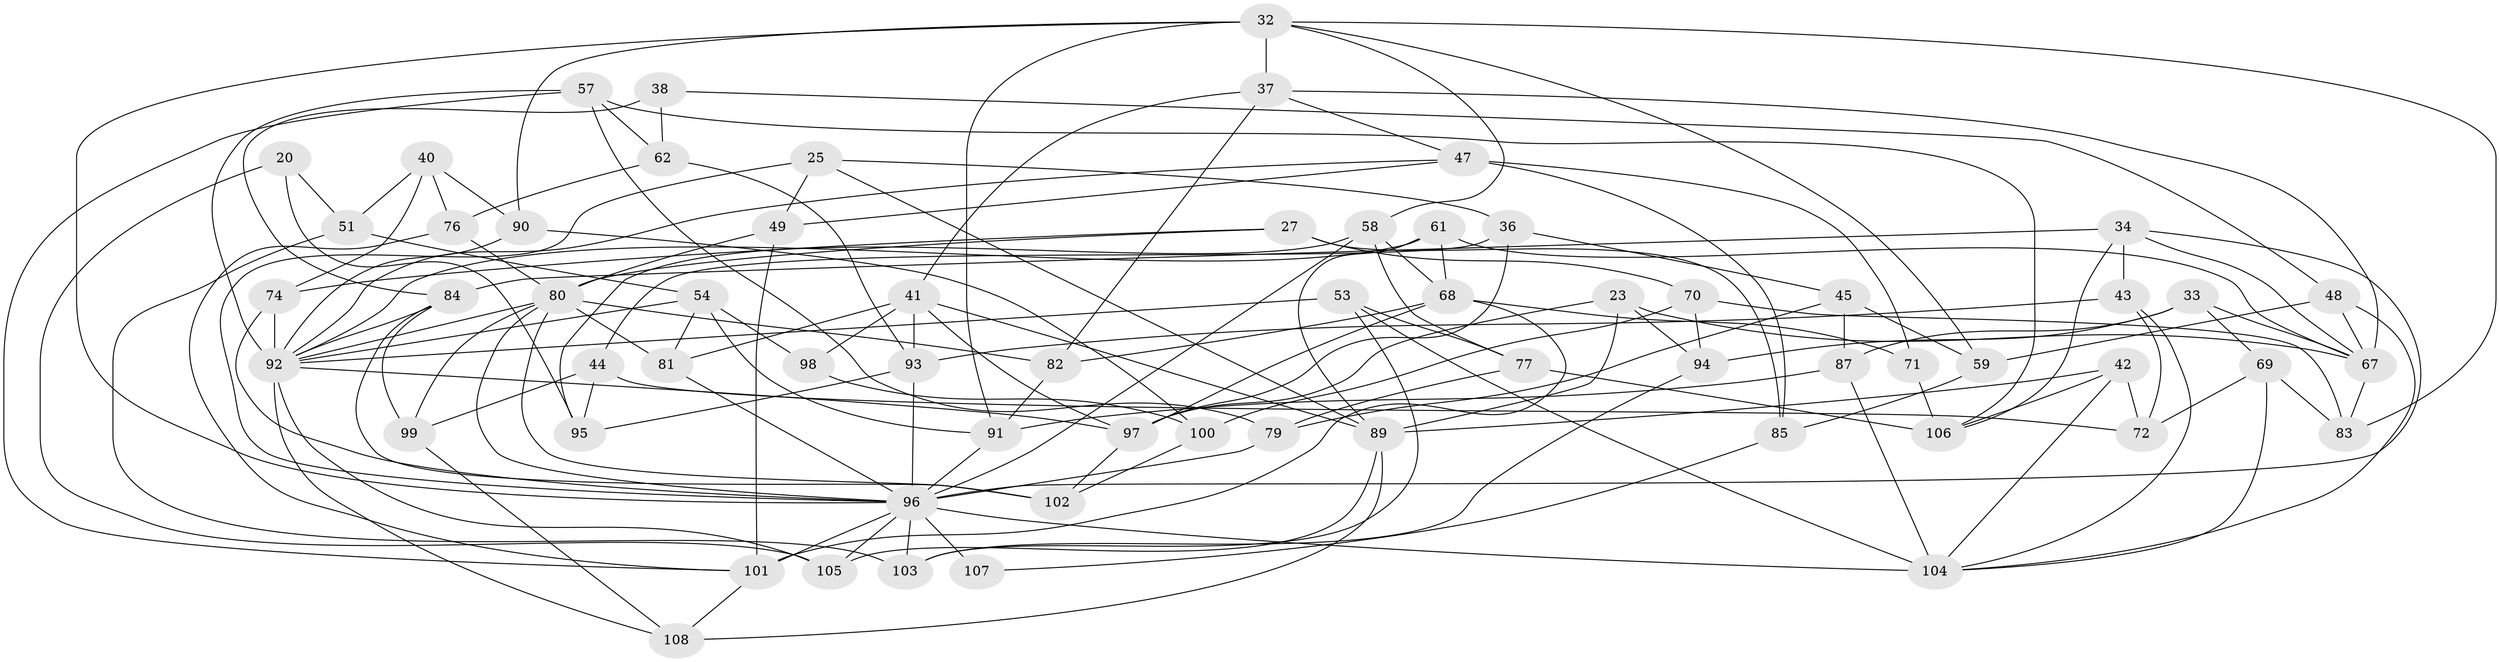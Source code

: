 // original degree distribution, {4: 1.0}
// Generated by graph-tools (version 1.1) at 2025/03/03/04/25 22:03:40]
// undirected, 64 vertices, 152 edges
graph export_dot {
graph [start="1"]
  node [color=gray90,style=filled];
  20;
  23;
  25;
  27;
  32 [super="+3+19"];
  33;
  34 [super="+31"];
  36;
  37 [super="+28"];
  38;
  40;
  41 [super="+4+17"];
  42;
  43;
  44;
  45;
  47 [super="+46"];
  48;
  49;
  51;
  53;
  54 [super="+39"];
  57 [super="+30"];
  58 [super="+9"];
  59;
  61;
  62;
  67 [super="+10+24"];
  68 [super="+56"];
  69;
  70;
  71;
  72;
  74;
  76;
  77 [super="+14"];
  79;
  80 [super="+73+64"];
  81;
  82;
  83;
  84 [super="+22"];
  85;
  87 [super="+75"];
  89 [super="+88"];
  90;
  91 [super="+52"];
  92 [super="+11+60+21"];
  93 [super="+78"];
  94;
  95;
  96 [super="+26+66+65"];
  97 [super="+63+29"];
  98;
  99;
  100;
  101 [super="+86"];
  102;
  103;
  104 [super="+1+7"];
  105 [super="+13"];
  106 [super="+6"];
  107;
  108;
  20 -- 51;
  20 -- 105 [weight=2];
  20 -- 95;
  23 -- 94;
  23 -- 97;
  23 -- 67;
  23 -- 89;
  25 -- 49;
  25 -- 89;
  25 -- 36;
  25 -- 96;
  27 -- 70;
  27 -- 85;
  27 -- 74;
  27 -- 80;
  32 -- 58;
  32 -- 91;
  32 -- 59;
  32 -- 96;
  32 -- 90;
  32 -- 83;
  32 -- 37 [weight=2];
  33 -- 67;
  33 -- 94;
  33 -- 87;
  33 -- 69;
  34 -- 43;
  34 -- 67 [weight=2];
  34 -- 84;
  34 -- 106;
  34 -- 96;
  36 -- 44;
  36 -- 45;
  36 -- 97;
  37 -- 82;
  37 -- 41;
  37 -- 47;
  37 -- 67;
  38 -- 62;
  38 -- 84 [weight=2];
  38 -- 48;
  40 -- 74;
  40 -- 51;
  40 -- 90;
  40 -- 76;
  41 -- 81;
  41 -- 97 [weight=2];
  41 -- 98;
  41 -- 93 [weight=2];
  41 -- 89;
  42 -- 72;
  42 -- 106;
  42 -- 104;
  42 -- 89;
  43 -- 72;
  43 -- 93;
  43 -- 104;
  44 -- 95;
  44 -- 72;
  44 -- 99;
  45 -- 59;
  45 -- 79;
  45 -- 87;
  47 -- 71 [weight=2];
  47 -- 49;
  47 -- 85;
  47 -- 92;
  48 -- 104;
  48 -- 59;
  48 -- 67;
  49 -- 80;
  49 -- 101;
  51 -- 54;
  51 -- 103;
  53 -- 103;
  53 -- 92;
  53 -- 77;
  53 -- 104;
  54 -- 98 [weight=2];
  54 -- 81;
  54 -- 91;
  54 -- 92;
  57 -- 62;
  57 -- 79;
  57 -- 92 [weight=2];
  57 -- 106;
  57 -- 101;
  58 -- 95;
  58 -- 77 [weight=2];
  58 -- 68;
  58 -- 96;
  59 -- 85;
  61 -- 89;
  61 -- 67;
  61 -- 92;
  61 -- 68;
  62 -- 76;
  62 -- 93;
  67 -- 83;
  68 -- 97 [weight=2];
  68 -- 82;
  68 -- 71;
  68 -- 101 [weight=2];
  69 -- 72;
  69 -- 83;
  69 -- 104;
  70 -- 94;
  70 -- 83;
  70 -- 100;
  71 -- 106;
  74 -- 96;
  74 -- 92;
  76 -- 101;
  76 -- 80;
  77 -- 106 [weight=2];
  77 -- 79;
  79 -- 96;
  80 -- 82;
  80 -- 102;
  80 -- 92 [weight=2];
  80 -- 81;
  80 -- 99;
  80 -- 96;
  81 -- 96;
  82 -- 91;
  84 -- 102;
  84 -- 92;
  84 -- 99;
  85 -- 107;
  87 -- 91 [weight=2];
  87 -- 104 [weight=2];
  89 -- 105 [weight=2];
  89 -- 108;
  90 -- 100;
  90 -- 92;
  91 -- 96;
  92 -- 108;
  92 -- 105;
  92 -- 97;
  93 -- 95;
  93 -- 96;
  94 -- 103;
  96 -- 107 [weight=3];
  96 -- 105;
  96 -- 101 [weight=2];
  96 -- 103;
  96 -- 104;
  97 -- 102;
  98 -- 100;
  99 -- 108;
  100 -- 102;
  101 -- 108;
}
